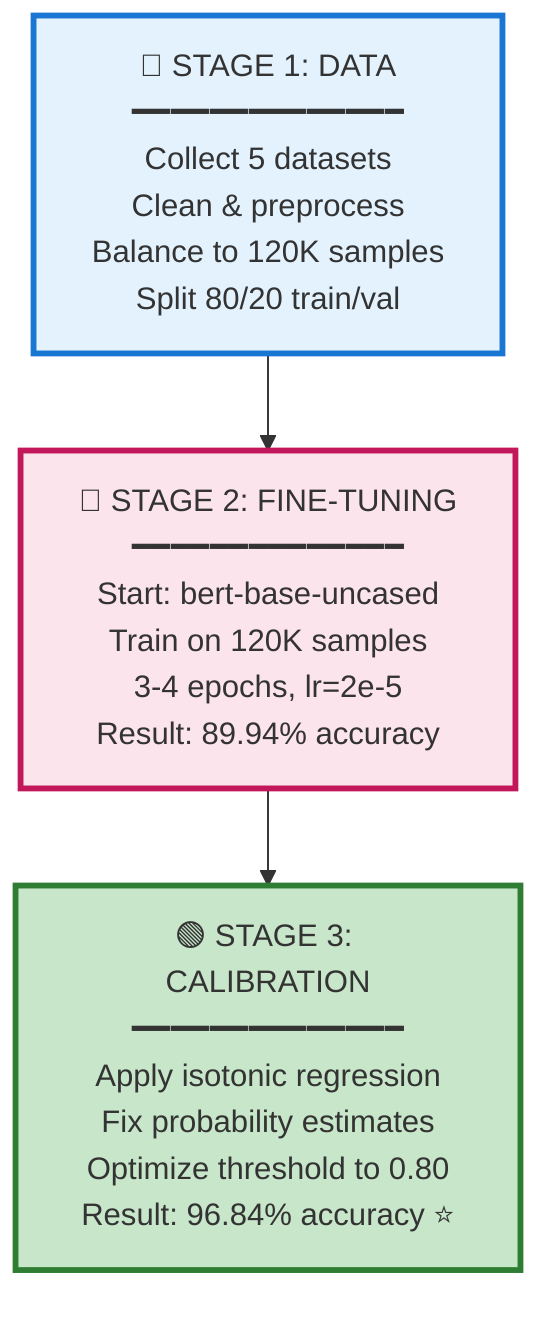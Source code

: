 flowchart TD
    STAGE1["🔵 STAGE 1: DATA<br/>━━━━━━━━━━━━━━<br/>Collect 5 datasets<br/>Clean & preprocess<br/>Balance to 120K samples<br/>Split 80/20 train/val"]
    
    STAGE2["🔴 STAGE 2: FINE-TUNING<br/>━━━━━━━━━━━━━━<br/>Start: bert-base-uncased<br/>Train on 120K samples<br/>3-4 epochs, lr=2e-5<br/>Result: 89.94% accuracy"]
    
    STAGE3["🟢 STAGE 3: CALIBRATION<br/>━━━━━━━━━━━━━━<br/>Apply isotonic regression<br/>Fix probability estimates<br/>Optimize threshold to 0.80<br/>Result: 96.84% accuracy ⭐"]
    
    STAGE1 --> STAGE2 --> STAGE3
    
    style STAGE1 fill:#e3f2fd,stroke:#1976d2,stroke-width:3px
    style STAGE2 fill:#fce4ec,stroke:#c2185b,stroke-width:3px
    style STAGE3 fill:#c8e6c9,stroke:#2e7d32,stroke-width:3px